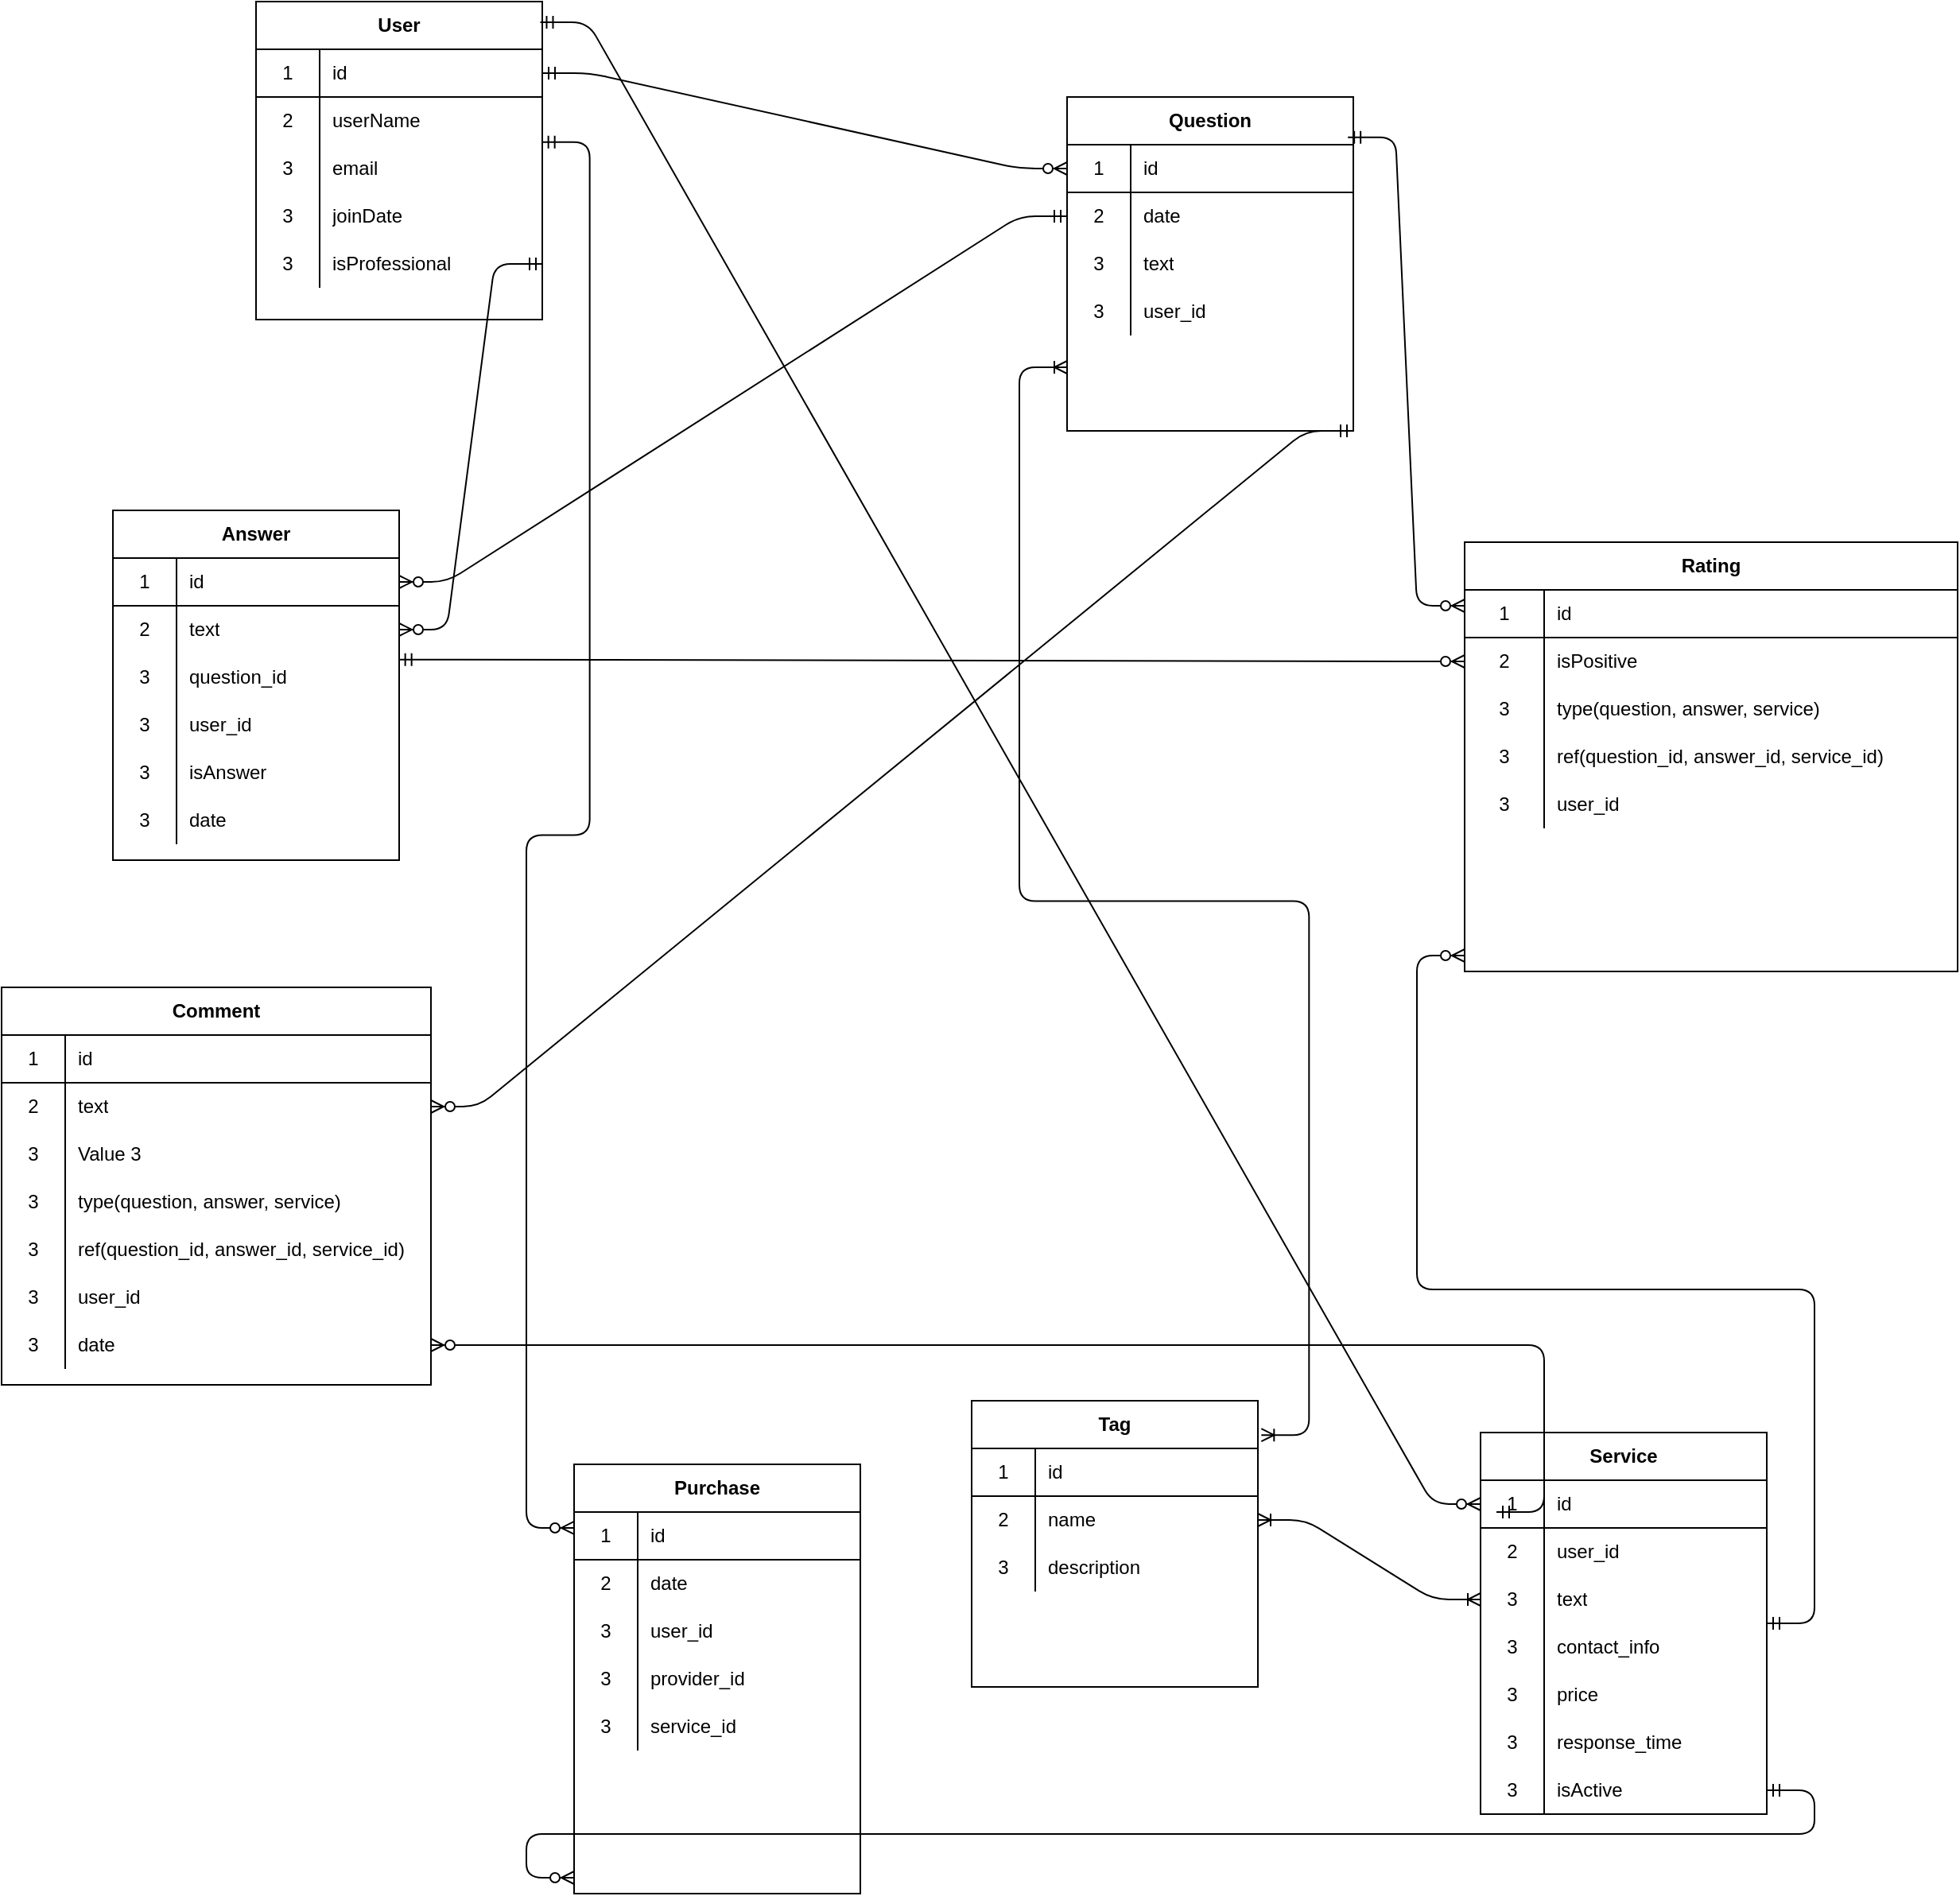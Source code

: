 <mxfile version="14.2.7" type="device"><diagram name="Page-1" id="9f46799a-70d6-7492-0946-bef42562c5a5"><mxGraphModel dx="2321" dy="811" grid="1" gridSize="10" guides="1" tooltips="1" connect="1" arrows="1" fold="1" page="1" pageScale="1" pageWidth="1100" pageHeight="850" background="#ffffff" math="0" shadow="0"><root><mxCell id="0"/><mxCell id="1" parent="0"/><mxCell id="WBVMI_vdXSRBuspCJDAx-1" value="User" style="shape=table;html=1;whiteSpace=wrap;startSize=30;container=1;collapsible=0;childLayout=tableLayout;fixedRows=1;rowLines=0;fontStyle=1;align=center;" vertex="1" parent="1"><mxGeometry x="-30" y="110" width="180" height="200" as="geometry"/></mxCell><mxCell id="WBVMI_vdXSRBuspCJDAx-2" value="" style="shape=partialRectangle;html=1;whiteSpace=wrap;collapsible=0;dropTarget=0;pointerEvents=0;fillColor=none;top=0;left=0;bottom=1;right=0;points=[[0,0.5],[1,0.5]];portConstraint=eastwest;" vertex="1" parent="WBVMI_vdXSRBuspCJDAx-1"><mxGeometry y="30" width="180" height="30" as="geometry"/></mxCell><mxCell id="WBVMI_vdXSRBuspCJDAx-3" value="1" style="shape=partialRectangle;html=1;whiteSpace=wrap;connectable=0;fillColor=none;top=0;left=0;bottom=0;right=0;overflow=hidden;" vertex="1" parent="WBVMI_vdXSRBuspCJDAx-2"><mxGeometry width="40" height="30" as="geometry"/></mxCell><mxCell id="WBVMI_vdXSRBuspCJDAx-4" value="id" style="shape=partialRectangle;html=1;whiteSpace=wrap;connectable=0;fillColor=none;top=0;left=0;bottom=0;right=0;align=left;spacingLeft=6;overflow=hidden;" vertex="1" parent="WBVMI_vdXSRBuspCJDAx-2"><mxGeometry x="40" width="140" height="30" as="geometry"/></mxCell><mxCell id="WBVMI_vdXSRBuspCJDAx-5" value="" style="shape=partialRectangle;html=1;whiteSpace=wrap;collapsible=0;dropTarget=0;pointerEvents=0;fillColor=none;top=0;left=0;bottom=0;right=0;points=[[0,0.5],[1,0.5]];portConstraint=eastwest;" vertex="1" parent="WBVMI_vdXSRBuspCJDAx-1"><mxGeometry y="60" width="180" height="30" as="geometry"/></mxCell><mxCell id="WBVMI_vdXSRBuspCJDAx-6" value="2" style="shape=partialRectangle;html=1;whiteSpace=wrap;connectable=0;fillColor=none;top=0;left=0;bottom=0;right=0;overflow=hidden;" vertex="1" parent="WBVMI_vdXSRBuspCJDAx-5"><mxGeometry width="40" height="30" as="geometry"/></mxCell><mxCell id="WBVMI_vdXSRBuspCJDAx-7" value="userName" style="shape=partialRectangle;html=1;whiteSpace=wrap;connectable=0;fillColor=none;top=0;left=0;bottom=0;right=0;align=left;spacingLeft=6;overflow=hidden;" vertex="1" parent="WBVMI_vdXSRBuspCJDAx-5"><mxGeometry x="40" width="140" height="30" as="geometry"/></mxCell><mxCell id="WBVMI_vdXSRBuspCJDAx-8" value="" style="shape=partialRectangle;html=1;whiteSpace=wrap;collapsible=0;dropTarget=0;pointerEvents=0;fillColor=none;top=0;left=0;bottom=0;right=0;points=[[0,0.5],[1,0.5]];portConstraint=eastwest;" vertex="1" parent="WBVMI_vdXSRBuspCJDAx-1"><mxGeometry y="90" width="180" height="30" as="geometry"/></mxCell><mxCell id="WBVMI_vdXSRBuspCJDAx-9" value="3" style="shape=partialRectangle;html=1;whiteSpace=wrap;connectable=0;fillColor=none;top=0;left=0;bottom=0;right=0;overflow=hidden;" vertex="1" parent="WBVMI_vdXSRBuspCJDAx-8"><mxGeometry width="40" height="30" as="geometry"/></mxCell><mxCell id="WBVMI_vdXSRBuspCJDAx-10" value="email" style="shape=partialRectangle;html=1;whiteSpace=wrap;connectable=0;fillColor=none;top=0;left=0;bottom=0;right=0;align=left;spacingLeft=6;overflow=hidden;" vertex="1" parent="WBVMI_vdXSRBuspCJDAx-8"><mxGeometry x="40" width="140" height="30" as="geometry"/></mxCell><mxCell id="WBVMI_vdXSRBuspCJDAx-11" value="" style="shape=partialRectangle;html=1;whiteSpace=wrap;collapsible=0;dropTarget=0;pointerEvents=0;fillColor=none;top=0;left=0;bottom=0;right=0;points=[[0,0.5],[1,0.5]];portConstraint=eastwest;" vertex="1" parent="WBVMI_vdXSRBuspCJDAx-1"><mxGeometry y="120" width="180" height="30" as="geometry"/></mxCell><mxCell id="WBVMI_vdXSRBuspCJDAx-12" value="3" style="shape=partialRectangle;html=1;whiteSpace=wrap;connectable=0;fillColor=none;top=0;left=0;bottom=0;right=0;overflow=hidden;" vertex="1" parent="WBVMI_vdXSRBuspCJDAx-11"><mxGeometry width="40" height="30" as="geometry"/></mxCell><mxCell id="WBVMI_vdXSRBuspCJDAx-13" value="joinDate" style="shape=partialRectangle;html=1;whiteSpace=wrap;connectable=0;fillColor=none;top=0;left=0;bottom=0;right=0;align=left;spacingLeft=6;overflow=hidden;" vertex="1" parent="WBVMI_vdXSRBuspCJDAx-11"><mxGeometry x="40" width="140" height="30" as="geometry"/></mxCell><mxCell id="WBVMI_vdXSRBuspCJDAx-14" value="" style="shape=partialRectangle;html=1;whiteSpace=wrap;collapsible=0;dropTarget=0;pointerEvents=0;fillColor=none;top=0;left=0;bottom=0;right=0;points=[[0,0.5],[1,0.5]];portConstraint=eastwest;" vertex="1" parent="WBVMI_vdXSRBuspCJDAx-1"><mxGeometry y="150" width="180" height="30" as="geometry"/></mxCell><mxCell id="WBVMI_vdXSRBuspCJDAx-15" value="3" style="shape=partialRectangle;html=1;whiteSpace=wrap;connectable=0;fillColor=none;top=0;left=0;bottom=0;right=0;overflow=hidden;" vertex="1" parent="WBVMI_vdXSRBuspCJDAx-14"><mxGeometry width="40" height="30" as="geometry"/></mxCell><mxCell id="WBVMI_vdXSRBuspCJDAx-16" value="isProfessional" style="shape=partialRectangle;html=1;whiteSpace=wrap;connectable=0;fillColor=none;top=0;left=0;bottom=0;right=0;align=left;spacingLeft=6;overflow=hidden;" vertex="1" parent="WBVMI_vdXSRBuspCJDAx-14"><mxGeometry x="40" width="140" height="30" as="geometry"/></mxCell><mxCell id="WBVMI_vdXSRBuspCJDAx-17" value="Question" style="shape=table;html=1;whiteSpace=wrap;startSize=30;container=1;collapsible=0;childLayout=tableLayout;fixedRows=1;rowLines=0;fontStyle=1;align=center;" vertex="1" parent="1"><mxGeometry x="480" y="170" width="180" height="210" as="geometry"/></mxCell><mxCell id="WBVMI_vdXSRBuspCJDAx-18" value="" style="shape=partialRectangle;html=1;whiteSpace=wrap;collapsible=0;dropTarget=0;pointerEvents=0;fillColor=none;top=0;left=0;bottom=1;right=0;points=[[0,0.5],[1,0.5]];portConstraint=eastwest;" vertex="1" parent="WBVMI_vdXSRBuspCJDAx-17"><mxGeometry y="30" width="180" height="30" as="geometry"/></mxCell><mxCell id="WBVMI_vdXSRBuspCJDAx-19" value="1" style="shape=partialRectangle;html=1;whiteSpace=wrap;connectable=0;fillColor=none;top=0;left=0;bottom=0;right=0;overflow=hidden;" vertex="1" parent="WBVMI_vdXSRBuspCJDAx-18"><mxGeometry width="40" height="30" as="geometry"/></mxCell><mxCell id="WBVMI_vdXSRBuspCJDAx-20" value="id" style="shape=partialRectangle;html=1;whiteSpace=wrap;connectable=0;fillColor=none;top=0;left=0;bottom=0;right=0;align=left;spacingLeft=6;overflow=hidden;" vertex="1" parent="WBVMI_vdXSRBuspCJDAx-18"><mxGeometry x="40" width="140" height="30" as="geometry"/></mxCell><mxCell id="WBVMI_vdXSRBuspCJDAx-21" value="" style="shape=partialRectangle;html=1;whiteSpace=wrap;collapsible=0;dropTarget=0;pointerEvents=0;fillColor=none;top=0;left=0;bottom=0;right=0;points=[[0,0.5],[1,0.5]];portConstraint=eastwest;" vertex="1" parent="WBVMI_vdXSRBuspCJDAx-17"><mxGeometry y="60" width="180" height="30" as="geometry"/></mxCell><mxCell id="WBVMI_vdXSRBuspCJDAx-22" value="2" style="shape=partialRectangle;html=1;whiteSpace=wrap;connectable=0;fillColor=none;top=0;left=0;bottom=0;right=0;overflow=hidden;" vertex="1" parent="WBVMI_vdXSRBuspCJDAx-21"><mxGeometry width="40" height="30" as="geometry"/></mxCell><mxCell id="WBVMI_vdXSRBuspCJDAx-23" value="date" style="shape=partialRectangle;html=1;whiteSpace=wrap;connectable=0;fillColor=none;top=0;left=0;bottom=0;right=0;align=left;spacingLeft=6;overflow=hidden;" vertex="1" parent="WBVMI_vdXSRBuspCJDAx-21"><mxGeometry x="40" width="140" height="30" as="geometry"/></mxCell><mxCell id="WBVMI_vdXSRBuspCJDAx-24" value="" style="shape=partialRectangle;html=1;whiteSpace=wrap;collapsible=0;dropTarget=0;pointerEvents=0;fillColor=none;top=0;left=0;bottom=0;right=0;points=[[0,0.5],[1,0.5]];portConstraint=eastwest;" vertex="1" parent="WBVMI_vdXSRBuspCJDAx-17"><mxGeometry y="90" width="180" height="30" as="geometry"/></mxCell><mxCell id="WBVMI_vdXSRBuspCJDAx-25" value="3" style="shape=partialRectangle;html=1;whiteSpace=wrap;connectable=0;fillColor=none;top=0;left=0;bottom=0;right=0;overflow=hidden;" vertex="1" parent="WBVMI_vdXSRBuspCJDAx-24"><mxGeometry width="40" height="30" as="geometry"/></mxCell><mxCell id="WBVMI_vdXSRBuspCJDAx-26" value="text" style="shape=partialRectangle;html=1;whiteSpace=wrap;connectable=0;fillColor=none;top=0;left=0;bottom=0;right=0;align=left;spacingLeft=6;overflow=hidden;" vertex="1" parent="WBVMI_vdXSRBuspCJDAx-24"><mxGeometry x="40" width="140" height="30" as="geometry"/></mxCell><mxCell id="WBVMI_vdXSRBuspCJDAx-27" value="" style="shape=partialRectangle;html=1;whiteSpace=wrap;collapsible=0;dropTarget=0;pointerEvents=0;fillColor=none;top=0;left=0;bottom=0;right=0;points=[[0,0.5],[1,0.5]];portConstraint=eastwest;" vertex="1" parent="WBVMI_vdXSRBuspCJDAx-17"><mxGeometry y="120" width="180" height="30" as="geometry"/></mxCell><mxCell id="WBVMI_vdXSRBuspCJDAx-28" value="3" style="shape=partialRectangle;html=1;whiteSpace=wrap;connectable=0;fillColor=none;top=0;left=0;bottom=0;right=0;overflow=hidden;" vertex="1" parent="WBVMI_vdXSRBuspCJDAx-27"><mxGeometry width="40" height="30" as="geometry"/></mxCell><mxCell id="WBVMI_vdXSRBuspCJDAx-29" value="user_id" style="shape=partialRectangle;html=1;whiteSpace=wrap;connectable=0;fillColor=none;top=0;left=0;bottom=0;right=0;align=left;spacingLeft=6;overflow=hidden;" vertex="1" parent="WBVMI_vdXSRBuspCJDAx-27"><mxGeometry x="40" width="140" height="30" as="geometry"/></mxCell><mxCell id="WBVMI_vdXSRBuspCJDAx-43" value="Answer" style="shape=table;html=1;whiteSpace=wrap;startSize=30;container=1;collapsible=0;childLayout=tableLayout;fixedRows=1;rowLines=0;fontStyle=1;align=center;" vertex="1" parent="1"><mxGeometry x="-120" y="430" width="180" height="220" as="geometry"/></mxCell><mxCell id="WBVMI_vdXSRBuspCJDAx-44" value="" style="shape=partialRectangle;html=1;whiteSpace=wrap;collapsible=0;dropTarget=0;pointerEvents=0;fillColor=none;top=0;left=0;bottom=1;right=0;points=[[0,0.5],[1,0.5]];portConstraint=eastwest;" vertex="1" parent="WBVMI_vdXSRBuspCJDAx-43"><mxGeometry y="30" width="180" height="30" as="geometry"/></mxCell><mxCell id="WBVMI_vdXSRBuspCJDAx-45" value="1" style="shape=partialRectangle;html=1;whiteSpace=wrap;connectable=0;fillColor=none;top=0;left=0;bottom=0;right=0;overflow=hidden;" vertex="1" parent="WBVMI_vdXSRBuspCJDAx-44"><mxGeometry width="40" height="30" as="geometry"/></mxCell><mxCell id="WBVMI_vdXSRBuspCJDAx-46" value="id" style="shape=partialRectangle;html=1;whiteSpace=wrap;connectable=0;fillColor=none;top=0;left=0;bottom=0;right=0;align=left;spacingLeft=6;overflow=hidden;" vertex="1" parent="WBVMI_vdXSRBuspCJDAx-44"><mxGeometry x="40" width="140" height="30" as="geometry"/></mxCell><mxCell id="WBVMI_vdXSRBuspCJDAx-47" value="" style="shape=partialRectangle;html=1;whiteSpace=wrap;collapsible=0;dropTarget=0;pointerEvents=0;fillColor=none;top=0;left=0;bottom=0;right=0;points=[[0,0.5],[1,0.5]];portConstraint=eastwest;" vertex="1" parent="WBVMI_vdXSRBuspCJDAx-43"><mxGeometry y="60" width="180" height="30" as="geometry"/></mxCell><mxCell id="WBVMI_vdXSRBuspCJDAx-48" value="2" style="shape=partialRectangle;html=1;whiteSpace=wrap;connectable=0;fillColor=none;top=0;left=0;bottom=0;right=0;overflow=hidden;" vertex="1" parent="WBVMI_vdXSRBuspCJDAx-47"><mxGeometry width="40" height="30" as="geometry"/></mxCell><mxCell id="WBVMI_vdXSRBuspCJDAx-49" value="text" style="shape=partialRectangle;html=1;whiteSpace=wrap;connectable=0;fillColor=none;top=0;left=0;bottom=0;right=0;align=left;spacingLeft=6;overflow=hidden;" vertex="1" parent="WBVMI_vdXSRBuspCJDAx-47"><mxGeometry x="40" width="140" height="30" as="geometry"/></mxCell><mxCell id="WBVMI_vdXSRBuspCJDAx-50" value="" style="shape=partialRectangle;html=1;whiteSpace=wrap;collapsible=0;dropTarget=0;pointerEvents=0;fillColor=none;top=0;left=0;bottom=0;right=0;points=[[0,0.5],[1,0.5]];portConstraint=eastwest;" vertex="1" parent="WBVMI_vdXSRBuspCJDAx-43"><mxGeometry y="90" width="180" height="30" as="geometry"/></mxCell><mxCell id="WBVMI_vdXSRBuspCJDAx-51" value="3" style="shape=partialRectangle;html=1;whiteSpace=wrap;connectable=0;fillColor=none;top=0;left=0;bottom=0;right=0;overflow=hidden;" vertex="1" parent="WBVMI_vdXSRBuspCJDAx-50"><mxGeometry width="40" height="30" as="geometry"/></mxCell><mxCell id="WBVMI_vdXSRBuspCJDAx-52" value="question_id" style="shape=partialRectangle;html=1;whiteSpace=wrap;connectable=0;fillColor=none;top=0;left=0;bottom=0;right=0;align=left;spacingLeft=6;overflow=hidden;" vertex="1" parent="WBVMI_vdXSRBuspCJDAx-50"><mxGeometry x="40" width="140" height="30" as="geometry"/></mxCell><mxCell id="WBVMI_vdXSRBuspCJDAx-53" value="" style="shape=partialRectangle;html=1;whiteSpace=wrap;collapsible=0;dropTarget=0;pointerEvents=0;fillColor=none;top=0;left=0;bottom=0;right=0;points=[[0,0.5],[1,0.5]];portConstraint=eastwest;" vertex="1" parent="WBVMI_vdXSRBuspCJDAx-43"><mxGeometry y="120" width="180" height="30" as="geometry"/></mxCell><mxCell id="WBVMI_vdXSRBuspCJDAx-54" value="3" style="shape=partialRectangle;html=1;whiteSpace=wrap;connectable=0;fillColor=none;top=0;left=0;bottom=0;right=0;overflow=hidden;" vertex="1" parent="WBVMI_vdXSRBuspCJDAx-53"><mxGeometry width="40" height="30" as="geometry"/></mxCell><mxCell id="WBVMI_vdXSRBuspCJDAx-55" value="user_id" style="shape=partialRectangle;html=1;whiteSpace=wrap;connectable=0;fillColor=none;top=0;left=0;bottom=0;right=0;align=left;spacingLeft=6;overflow=hidden;" vertex="1" parent="WBVMI_vdXSRBuspCJDAx-53"><mxGeometry x="40" width="140" height="30" as="geometry"/></mxCell><mxCell id="WBVMI_vdXSRBuspCJDAx-56" value="" style="shape=partialRectangle;html=1;whiteSpace=wrap;collapsible=0;dropTarget=0;pointerEvents=0;fillColor=none;top=0;left=0;bottom=0;right=0;points=[[0,0.5],[1,0.5]];portConstraint=eastwest;" vertex="1" parent="WBVMI_vdXSRBuspCJDAx-43"><mxGeometry y="150" width="180" height="30" as="geometry"/></mxCell><mxCell id="WBVMI_vdXSRBuspCJDAx-57" value="3" style="shape=partialRectangle;html=1;whiteSpace=wrap;connectable=0;fillColor=none;top=0;left=0;bottom=0;right=0;overflow=hidden;" vertex="1" parent="WBVMI_vdXSRBuspCJDAx-56"><mxGeometry width="40" height="30" as="geometry"/></mxCell><mxCell id="WBVMI_vdXSRBuspCJDAx-58" value="isAnswer" style="shape=partialRectangle;html=1;whiteSpace=wrap;connectable=0;fillColor=none;top=0;left=0;bottom=0;right=0;align=left;spacingLeft=6;overflow=hidden;" vertex="1" parent="WBVMI_vdXSRBuspCJDAx-56"><mxGeometry x="40" width="140" height="30" as="geometry"/></mxCell><mxCell id="WBVMI_vdXSRBuspCJDAx-85" value="" style="shape=partialRectangle;html=1;whiteSpace=wrap;collapsible=0;dropTarget=0;pointerEvents=0;fillColor=none;top=0;left=0;bottom=0;right=0;points=[[0,0.5],[1,0.5]];portConstraint=eastwest;" vertex="1" parent="WBVMI_vdXSRBuspCJDAx-43"><mxGeometry y="180" width="180" height="30" as="geometry"/></mxCell><mxCell id="WBVMI_vdXSRBuspCJDAx-86" value="3" style="shape=partialRectangle;html=1;whiteSpace=wrap;connectable=0;fillColor=none;top=0;left=0;bottom=0;right=0;overflow=hidden;" vertex="1" parent="WBVMI_vdXSRBuspCJDAx-85"><mxGeometry width="40" height="30" as="geometry"/></mxCell><mxCell id="WBVMI_vdXSRBuspCJDAx-87" value="date" style="shape=partialRectangle;html=1;whiteSpace=wrap;connectable=0;fillColor=none;top=0;left=0;bottom=0;right=0;align=left;spacingLeft=6;overflow=hidden;" vertex="1" parent="WBVMI_vdXSRBuspCJDAx-85"><mxGeometry x="40" width="140" height="30" as="geometry"/></mxCell><mxCell id="WBVMI_vdXSRBuspCJDAx-59" value="Rating" style="shape=table;html=1;whiteSpace=wrap;startSize=30;container=1;collapsible=0;childLayout=tableLayout;fixedRows=1;rowLines=0;fontStyle=1;align=center;" vertex="1" parent="1"><mxGeometry x="730" y="450" width="310" height="270" as="geometry"/></mxCell><mxCell id="WBVMI_vdXSRBuspCJDAx-60" value="" style="shape=partialRectangle;html=1;whiteSpace=wrap;collapsible=0;dropTarget=0;pointerEvents=0;fillColor=none;top=0;left=0;bottom=1;right=0;points=[[0,0.5],[1,0.5]];portConstraint=eastwest;" vertex="1" parent="WBVMI_vdXSRBuspCJDAx-59"><mxGeometry y="30" width="310" height="30" as="geometry"/></mxCell><mxCell id="WBVMI_vdXSRBuspCJDAx-61" value="1" style="shape=partialRectangle;html=1;whiteSpace=wrap;connectable=0;fillColor=none;top=0;left=0;bottom=0;right=0;overflow=hidden;" vertex="1" parent="WBVMI_vdXSRBuspCJDAx-60"><mxGeometry width="50" height="30" as="geometry"/></mxCell><mxCell id="WBVMI_vdXSRBuspCJDAx-62" value="id" style="shape=partialRectangle;html=1;whiteSpace=wrap;connectable=0;fillColor=none;top=0;left=0;bottom=0;right=0;align=left;spacingLeft=6;overflow=hidden;" vertex="1" parent="WBVMI_vdXSRBuspCJDAx-60"><mxGeometry x="50" width="260" height="30" as="geometry"/></mxCell><mxCell id="WBVMI_vdXSRBuspCJDAx-63" value="" style="shape=partialRectangle;html=1;whiteSpace=wrap;collapsible=0;dropTarget=0;pointerEvents=0;fillColor=none;top=0;left=0;bottom=0;right=0;points=[[0,0.5],[1,0.5]];portConstraint=eastwest;" vertex="1" parent="WBVMI_vdXSRBuspCJDAx-59"><mxGeometry y="60" width="310" height="30" as="geometry"/></mxCell><mxCell id="WBVMI_vdXSRBuspCJDAx-64" value="2" style="shape=partialRectangle;html=1;whiteSpace=wrap;connectable=0;fillColor=none;top=0;left=0;bottom=0;right=0;overflow=hidden;" vertex="1" parent="WBVMI_vdXSRBuspCJDAx-63"><mxGeometry width="50" height="30" as="geometry"/></mxCell><mxCell id="WBVMI_vdXSRBuspCJDAx-65" value="isPositive" style="shape=partialRectangle;html=1;whiteSpace=wrap;connectable=0;fillColor=none;top=0;left=0;bottom=0;right=0;align=left;spacingLeft=6;overflow=hidden;" vertex="1" parent="WBVMI_vdXSRBuspCJDAx-63"><mxGeometry x="50" width="260" height="30" as="geometry"/></mxCell><mxCell id="WBVMI_vdXSRBuspCJDAx-66" value="" style="shape=partialRectangle;html=1;whiteSpace=wrap;collapsible=0;dropTarget=0;pointerEvents=0;fillColor=none;top=0;left=0;bottom=0;right=0;points=[[0,0.5],[1,0.5]];portConstraint=eastwest;" vertex="1" parent="WBVMI_vdXSRBuspCJDAx-59"><mxGeometry y="90" width="310" height="30" as="geometry"/></mxCell><mxCell id="WBVMI_vdXSRBuspCJDAx-67" value="3" style="shape=partialRectangle;html=1;whiteSpace=wrap;connectable=0;fillColor=none;top=0;left=0;bottom=0;right=0;overflow=hidden;" vertex="1" parent="WBVMI_vdXSRBuspCJDAx-66"><mxGeometry width="50" height="30" as="geometry"/></mxCell><mxCell id="WBVMI_vdXSRBuspCJDAx-68" value="type(question, answer, service)" style="shape=partialRectangle;html=1;whiteSpace=wrap;connectable=0;fillColor=none;top=0;left=0;bottom=0;right=0;align=left;spacingLeft=6;overflow=hidden;" vertex="1" parent="WBVMI_vdXSRBuspCJDAx-66"><mxGeometry x="50" width="260" height="30" as="geometry"/></mxCell><mxCell id="WBVMI_vdXSRBuspCJDAx-69" value="" style="shape=partialRectangle;html=1;whiteSpace=wrap;collapsible=0;dropTarget=0;pointerEvents=0;fillColor=none;top=0;left=0;bottom=0;right=0;points=[[0,0.5],[1,0.5]];portConstraint=eastwest;" vertex="1" parent="WBVMI_vdXSRBuspCJDAx-59"><mxGeometry y="120" width="310" height="30" as="geometry"/></mxCell><mxCell id="WBVMI_vdXSRBuspCJDAx-70" value="3" style="shape=partialRectangle;html=1;whiteSpace=wrap;connectable=0;fillColor=none;top=0;left=0;bottom=0;right=0;overflow=hidden;" vertex="1" parent="WBVMI_vdXSRBuspCJDAx-69"><mxGeometry width="50" height="30" as="geometry"/></mxCell><mxCell id="WBVMI_vdXSRBuspCJDAx-71" value="ref(question_id, answer_id, service_id)" style="shape=partialRectangle;html=1;whiteSpace=wrap;connectable=0;fillColor=none;top=0;left=0;bottom=0;right=0;align=left;spacingLeft=6;overflow=hidden;" vertex="1" parent="WBVMI_vdXSRBuspCJDAx-69"><mxGeometry x="50" width="260" height="30" as="geometry"/></mxCell><mxCell id="WBVMI_vdXSRBuspCJDAx-72" value="" style="shape=partialRectangle;html=1;whiteSpace=wrap;collapsible=0;dropTarget=0;pointerEvents=0;fillColor=none;top=0;left=0;bottom=0;right=0;points=[[0,0.5],[1,0.5]];portConstraint=eastwest;" vertex="1" parent="WBVMI_vdXSRBuspCJDAx-59"><mxGeometry y="150" width="310" height="30" as="geometry"/></mxCell><mxCell id="WBVMI_vdXSRBuspCJDAx-73" value="3" style="shape=partialRectangle;html=1;whiteSpace=wrap;connectable=0;fillColor=none;top=0;left=0;bottom=0;right=0;overflow=hidden;" vertex="1" parent="WBVMI_vdXSRBuspCJDAx-72"><mxGeometry width="50" height="30" as="geometry"/></mxCell><mxCell id="WBVMI_vdXSRBuspCJDAx-74" value="user_id" style="shape=partialRectangle;html=1;whiteSpace=wrap;connectable=0;fillColor=none;top=0;left=0;bottom=0;right=0;align=left;spacingLeft=6;overflow=hidden;" vertex="1" parent="WBVMI_vdXSRBuspCJDAx-72"><mxGeometry x="50" width="260" height="30" as="geometry"/></mxCell><mxCell id="WBVMI_vdXSRBuspCJDAx-75" value="Comment" style="shape=table;html=1;whiteSpace=wrap;startSize=30;container=1;collapsible=0;childLayout=tableLayout;fixedRows=1;rowLines=0;fontStyle=1;align=center;" vertex="1" parent="1"><mxGeometry x="-190" y="730" width="270" height="250" as="geometry"/></mxCell><mxCell id="WBVMI_vdXSRBuspCJDAx-76" value="" style="shape=partialRectangle;html=1;whiteSpace=wrap;collapsible=0;dropTarget=0;pointerEvents=0;fillColor=none;top=0;left=0;bottom=1;right=0;points=[[0,0.5],[1,0.5]];portConstraint=eastwest;" vertex="1" parent="WBVMI_vdXSRBuspCJDAx-75"><mxGeometry y="30" width="270" height="30" as="geometry"/></mxCell><mxCell id="WBVMI_vdXSRBuspCJDAx-77" value="1" style="shape=partialRectangle;html=1;whiteSpace=wrap;connectable=0;fillColor=none;top=0;left=0;bottom=0;right=0;overflow=hidden;" vertex="1" parent="WBVMI_vdXSRBuspCJDAx-76"><mxGeometry width="40" height="30" as="geometry"/></mxCell><mxCell id="WBVMI_vdXSRBuspCJDAx-78" value="id" style="shape=partialRectangle;html=1;whiteSpace=wrap;connectable=0;fillColor=none;top=0;left=0;bottom=0;right=0;align=left;spacingLeft=6;overflow=hidden;" vertex="1" parent="WBVMI_vdXSRBuspCJDAx-76"><mxGeometry x="40" width="230" height="30" as="geometry"/></mxCell><mxCell id="WBVMI_vdXSRBuspCJDAx-79" value="" style="shape=partialRectangle;html=1;whiteSpace=wrap;collapsible=0;dropTarget=0;pointerEvents=0;fillColor=none;top=0;left=0;bottom=0;right=0;points=[[0,0.5],[1,0.5]];portConstraint=eastwest;" vertex="1" parent="WBVMI_vdXSRBuspCJDAx-75"><mxGeometry y="60" width="270" height="30" as="geometry"/></mxCell><mxCell id="WBVMI_vdXSRBuspCJDAx-80" value="2" style="shape=partialRectangle;html=1;whiteSpace=wrap;connectable=0;fillColor=none;top=0;left=0;bottom=0;right=0;overflow=hidden;" vertex="1" parent="WBVMI_vdXSRBuspCJDAx-79"><mxGeometry width="40" height="30" as="geometry"/></mxCell><mxCell id="WBVMI_vdXSRBuspCJDAx-81" value="text" style="shape=partialRectangle;html=1;whiteSpace=wrap;connectable=0;fillColor=none;top=0;left=0;bottom=0;right=0;align=left;spacingLeft=6;overflow=hidden;" vertex="1" parent="WBVMI_vdXSRBuspCJDAx-79"><mxGeometry x="40" width="230" height="30" as="geometry"/></mxCell><mxCell id="WBVMI_vdXSRBuspCJDAx-82" value="" style="shape=partialRectangle;html=1;whiteSpace=wrap;collapsible=0;dropTarget=0;pointerEvents=0;fillColor=none;top=0;left=0;bottom=0;right=0;points=[[0,0.5],[1,0.5]];portConstraint=eastwest;" vertex="1" parent="WBVMI_vdXSRBuspCJDAx-75"><mxGeometry y="90" width="270" height="30" as="geometry"/></mxCell><mxCell id="WBVMI_vdXSRBuspCJDAx-83" value="3" style="shape=partialRectangle;html=1;whiteSpace=wrap;connectable=0;fillColor=none;top=0;left=0;bottom=0;right=0;overflow=hidden;" vertex="1" parent="WBVMI_vdXSRBuspCJDAx-82"><mxGeometry width="40" height="30" as="geometry"/></mxCell><mxCell id="WBVMI_vdXSRBuspCJDAx-84" value="Value 3" style="shape=partialRectangle;html=1;whiteSpace=wrap;connectable=0;fillColor=none;top=0;left=0;bottom=0;right=0;align=left;spacingLeft=6;overflow=hidden;" vertex="1" parent="WBVMI_vdXSRBuspCJDAx-82"><mxGeometry x="40" width="230" height="30" as="geometry"/></mxCell><mxCell id="WBVMI_vdXSRBuspCJDAx-89" value="" style="shape=partialRectangle;html=1;whiteSpace=wrap;collapsible=0;dropTarget=0;pointerEvents=0;fillColor=none;top=0;left=0;bottom=0;right=0;points=[[0,0.5],[1,0.5]];portConstraint=eastwest;" vertex="1" parent="WBVMI_vdXSRBuspCJDAx-75"><mxGeometry y="120" width="270" height="30" as="geometry"/></mxCell><mxCell id="WBVMI_vdXSRBuspCJDAx-90" value="3" style="shape=partialRectangle;html=1;whiteSpace=wrap;connectable=0;fillColor=none;top=0;left=0;bottom=0;right=0;overflow=hidden;" vertex="1" parent="WBVMI_vdXSRBuspCJDAx-89"><mxGeometry width="40" height="30" as="geometry"/></mxCell><mxCell id="WBVMI_vdXSRBuspCJDAx-91" value="type(question, answer, service)" style="shape=partialRectangle;html=1;whiteSpace=wrap;connectable=0;fillColor=none;top=0;left=0;bottom=0;right=0;align=left;spacingLeft=6;overflow=hidden;" vertex="1" parent="WBVMI_vdXSRBuspCJDAx-89"><mxGeometry x="40" width="230" height="30" as="geometry"/></mxCell><mxCell id="WBVMI_vdXSRBuspCJDAx-92" value="" style="shape=partialRectangle;html=1;whiteSpace=wrap;collapsible=0;dropTarget=0;pointerEvents=0;fillColor=none;top=0;left=0;bottom=0;right=0;points=[[0,0.5],[1,0.5]];portConstraint=eastwest;" vertex="1" parent="WBVMI_vdXSRBuspCJDAx-75"><mxGeometry y="150" width="270" height="30" as="geometry"/></mxCell><mxCell id="WBVMI_vdXSRBuspCJDAx-93" value="3" style="shape=partialRectangle;html=1;whiteSpace=wrap;connectable=0;fillColor=none;top=0;left=0;bottom=0;right=0;overflow=hidden;" vertex="1" parent="WBVMI_vdXSRBuspCJDAx-92"><mxGeometry width="40" height="30" as="geometry"/></mxCell><mxCell id="WBVMI_vdXSRBuspCJDAx-94" value="ref(question_id, answer_id, service_id)" style="shape=partialRectangle;html=1;whiteSpace=wrap;connectable=0;fillColor=none;top=0;left=0;bottom=0;right=0;align=left;spacingLeft=6;overflow=hidden;" vertex="1" parent="WBVMI_vdXSRBuspCJDAx-92"><mxGeometry x="40" width="230" height="30" as="geometry"/></mxCell><mxCell id="WBVMI_vdXSRBuspCJDAx-95" value="" style="shape=partialRectangle;html=1;whiteSpace=wrap;collapsible=0;dropTarget=0;pointerEvents=0;fillColor=none;top=0;left=0;bottom=0;right=0;points=[[0,0.5],[1,0.5]];portConstraint=eastwest;" vertex="1" parent="WBVMI_vdXSRBuspCJDAx-75"><mxGeometry y="180" width="270" height="30" as="geometry"/></mxCell><mxCell id="WBVMI_vdXSRBuspCJDAx-96" value="3" style="shape=partialRectangle;html=1;whiteSpace=wrap;connectable=0;fillColor=none;top=0;left=0;bottom=0;right=0;overflow=hidden;" vertex="1" parent="WBVMI_vdXSRBuspCJDAx-95"><mxGeometry width="40" height="30" as="geometry"/></mxCell><mxCell id="WBVMI_vdXSRBuspCJDAx-97" value="user_id" style="shape=partialRectangle;html=1;whiteSpace=wrap;connectable=0;fillColor=none;top=0;left=0;bottom=0;right=0;align=left;spacingLeft=6;overflow=hidden;" vertex="1" parent="WBVMI_vdXSRBuspCJDAx-95"><mxGeometry x="40" width="230" height="30" as="geometry"/></mxCell><mxCell id="WBVMI_vdXSRBuspCJDAx-98" value="" style="shape=partialRectangle;html=1;whiteSpace=wrap;collapsible=0;dropTarget=0;pointerEvents=0;fillColor=none;top=0;left=0;bottom=0;right=0;points=[[0,0.5],[1,0.5]];portConstraint=eastwest;" vertex="1" parent="WBVMI_vdXSRBuspCJDAx-75"><mxGeometry y="210" width="270" height="30" as="geometry"/></mxCell><mxCell id="WBVMI_vdXSRBuspCJDAx-99" value="3" style="shape=partialRectangle;html=1;whiteSpace=wrap;connectable=0;fillColor=none;top=0;left=0;bottom=0;right=0;overflow=hidden;" vertex="1" parent="WBVMI_vdXSRBuspCJDAx-98"><mxGeometry width="40" height="30" as="geometry"/></mxCell><mxCell id="WBVMI_vdXSRBuspCJDAx-100" value="date" style="shape=partialRectangle;html=1;whiteSpace=wrap;connectable=0;fillColor=none;top=0;left=0;bottom=0;right=0;align=left;spacingLeft=6;overflow=hidden;" vertex="1" parent="WBVMI_vdXSRBuspCJDAx-98"><mxGeometry x="40" width="230" height="30" as="geometry"/></mxCell><mxCell id="WBVMI_vdXSRBuspCJDAx-101" value="Tag" style="shape=table;html=1;whiteSpace=wrap;startSize=30;container=1;collapsible=0;childLayout=tableLayout;fixedRows=1;rowLines=0;fontStyle=1;align=center;" vertex="1" parent="1"><mxGeometry x="420" y="990" width="180" height="180" as="geometry"/></mxCell><mxCell id="WBVMI_vdXSRBuspCJDAx-102" value="" style="shape=partialRectangle;html=1;whiteSpace=wrap;collapsible=0;dropTarget=0;pointerEvents=0;fillColor=none;top=0;left=0;bottom=1;right=0;points=[[0,0.5],[1,0.5]];portConstraint=eastwest;" vertex="1" parent="WBVMI_vdXSRBuspCJDAx-101"><mxGeometry y="30" width="180" height="30" as="geometry"/></mxCell><mxCell id="WBVMI_vdXSRBuspCJDAx-103" value="1" style="shape=partialRectangle;html=1;whiteSpace=wrap;connectable=0;fillColor=none;top=0;left=0;bottom=0;right=0;overflow=hidden;" vertex="1" parent="WBVMI_vdXSRBuspCJDAx-102"><mxGeometry width="40" height="30" as="geometry"/></mxCell><mxCell id="WBVMI_vdXSRBuspCJDAx-104" value="id" style="shape=partialRectangle;html=1;whiteSpace=wrap;connectable=0;fillColor=none;top=0;left=0;bottom=0;right=0;align=left;spacingLeft=6;overflow=hidden;" vertex="1" parent="WBVMI_vdXSRBuspCJDAx-102"><mxGeometry x="40" width="140" height="30" as="geometry"/></mxCell><mxCell id="WBVMI_vdXSRBuspCJDAx-105" value="" style="shape=partialRectangle;html=1;whiteSpace=wrap;collapsible=0;dropTarget=0;pointerEvents=0;fillColor=none;top=0;left=0;bottom=0;right=0;points=[[0,0.5],[1,0.5]];portConstraint=eastwest;" vertex="1" parent="WBVMI_vdXSRBuspCJDAx-101"><mxGeometry y="60" width="180" height="30" as="geometry"/></mxCell><mxCell id="WBVMI_vdXSRBuspCJDAx-106" value="2" style="shape=partialRectangle;html=1;whiteSpace=wrap;connectable=0;fillColor=none;top=0;left=0;bottom=0;right=0;overflow=hidden;" vertex="1" parent="WBVMI_vdXSRBuspCJDAx-105"><mxGeometry width="40" height="30" as="geometry"/></mxCell><mxCell id="WBVMI_vdXSRBuspCJDAx-107" value="name" style="shape=partialRectangle;html=1;whiteSpace=wrap;connectable=0;fillColor=none;top=0;left=0;bottom=0;right=0;align=left;spacingLeft=6;overflow=hidden;" vertex="1" parent="WBVMI_vdXSRBuspCJDAx-105"><mxGeometry x="40" width="140" height="30" as="geometry"/></mxCell><mxCell id="WBVMI_vdXSRBuspCJDAx-108" value="" style="shape=partialRectangle;html=1;whiteSpace=wrap;collapsible=0;dropTarget=0;pointerEvents=0;fillColor=none;top=0;left=0;bottom=0;right=0;points=[[0,0.5],[1,0.5]];portConstraint=eastwest;" vertex="1" parent="WBVMI_vdXSRBuspCJDAx-101"><mxGeometry y="90" width="180" height="30" as="geometry"/></mxCell><mxCell id="WBVMI_vdXSRBuspCJDAx-109" value="3" style="shape=partialRectangle;html=1;whiteSpace=wrap;connectable=0;fillColor=none;top=0;left=0;bottom=0;right=0;overflow=hidden;" vertex="1" parent="WBVMI_vdXSRBuspCJDAx-108"><mxGeometry width="40" height="30" as="geometry"/></mxCell><mxCell id="WBVMI_vdXSRBuspCJDAx-110" value="description" style="shape=partialRectangle;html=1;whiteSpace=wrap;connectable=0;fillColor=none;top=0;left=0;bottom=0;right=0;align=left;spacingLeft=6;overflow=hidden;" vertex="1" parent="WBVMI_vdXSRBuspCJDAx-108"><mxGeometry x="40" width="140" height="30" as="geometry"/></mxCell><mxCell id="WBVMI_vdXSRBuspCJDAx-114" value="Service" style="shape=table;html=1;whiteSpace=wrap;startSize=30;container=1;collapsible=0;childLayout=tableLayout;fixedRows=1;rowLines=0;fontStyle=1;align=center;" vertex="1" parent="1"><mxGeometry x="740" y="1010" width="180" height="240" as="geometry"/></mxCell><mxCell id="WBVMI_vdXSRBuspCJDAx-115" value="" style="shape=partialRectangle;html=1;whiteSpace=wrap;collapsible=0;dropTarget=0;pointerEvents=0;fillColor=none;top=0;left=0;bottom=1;right=0;points=[[0,0.5],[1,0.5]];portConstraint=eastwest;" vertex="1" parent="WBVMI_vdXSRBuspCJDAx-114"><mxGeometry y="30" width="180" height="30" as="geometry"/></mxCell><mxCell id="WBVMI_vdXSRBuspCJDAx-116" value="1" style="shape=partialRectangle;html=1;whiteSpace=wrap;connectable=0;fillColor=none;top=0;left=0;bottom=0;right=0;overflow=hidden;" vertex="1" parent="WBVMI_vdXSRBuspCJDAx-115"><mxGeometry width="40" height="30" as="geometry"/></mxCell><mxCell id="WBVMI_vdXSRBuspCJDAx-117" value="id" style="shape=partialRectangle;html=1;whiteSpace=wrap;connectable=0;fillColor=none;top=0;left=0;bottom=0;right=0;align=left;spacingLeft=6;overflow=hidden;" vertex="1" parent="WBVMI_vdXSRBuspCJDAx-115"><mxGeometry x="40" width="140" height="30" as="geometry"/></mxCell><mxCell id="WBVMI_vdXSRBuspCJDAx-118" value="" style="shape=partialRectangle;html=1;whiteSpace=wrap;collapsible=0;dropTarget=0;pointerEvents=0;fillColor=none;top=0;left=0;bottom=0;right=0;points=[[0,0.5],[1,0.5]];portConstraint=eastwest;" vertex="1" parent="WBVMI_vdXSRBuspCJDAx-114"><mxGeometry y="60" width="180" height="30" as="geometry"/></mxCell><mxCell id="WBVMI_vdXSRBuspCJDAx-119" value="2" style="shape=partialRectangle;html=1;whiteSpace=wrap;connectable=0;fillColor=none;top=0;left=0;bottom=0;right=0;overflow=hidden;" vertex="1" parent="WBVMI_vdXSRBuspCJDAx-118"><mxGeometry width="40" height="30" as="geometry"/></mxCell><mxCell id="WBVMI_vdXSRBuspCJDAx-120" value="user_id" style="shape=partialRectangle;html=1;whiteSpace=wrap;connectable=0;fillColor=none;top=0;left=0;bottom=0;right=0;align=left;spacingLeft=6;overflow=hidden;" vertex="1" parent="WBVMI_vdXSRBuspCJDAx-118"><mxGeometry x="40" width="140" height="30" as="geometry"/></mxCell><mxCell id="WBVMI_vdXSRBuspCJDAx-121" value="" style="shape=partialRectangle;html=1;whiteSpace=wrap;collapsible=0;dropTarget=0;pointerEvents=0;fillColor=none;top=0;left=0;bottom=0;right=0;points=[[0,0.5],[1,0.5]];portConstraint=eastwest;" vertex="1" parent="WBVMI_vdXSRBuspCJDAx-114"><mxGeometry y="90" width="180" height="30" as="geometry"/></mxCell><mxCell id="WBVMI_vdXSRBuspCJDAx-122" value="3" style="shape=partialRectangle;html=1;whiteSpace=wrap;connectable=0;fillColor=none;top=0;left=0;bottom=0;right=0;overflow=hidden;" vertex="1" parent="WBVMI_vdXSRBuspCJDAx-121"><mxGeometry width="40" height="30" as="geometry"/></mxCell><mxCell id="WBVMI_vdXSRBuspCJDAx-123" value="text" style="shape=partialRectangle;html=1;whiteSpace=wrap;connectable=0;fillColor=none;top=0;left=0;bottom=0;right=0;align=left;spacingLeft=6;overflow=hidden;" vertex="1" parent="WBVMI_vdXSRBuspCJDAx-121"><mxGeometry x="40" width="140" height="30" as="geometry"/></mxCell><mxCell id="WBVMI_vdXSRBuspCJDAx-124" value="" style="shape=partialRectangle;html=1;whiteSpace=wrap;collapsible=0;dropTarget=0;pointerEvents=0;fillColor=none;top=0;left=0;bottom=0;right=0;points=[[0,0.5],[1,0.5]];portConstraint=eastwest;" vertex="1" parent="WBVMI_vdXSRBuspCJDAx-114"><mxGeometry y="120" width="180" height="30" as="geometry"/></mxCell><mxCell id="WBVMI_vdXSRBuspCJDAx-125" value="3" style="shape=partialRectangle;html=1;whiteSpace=wrap;connectable=0;fillColor=none;top=0;left=0;bottom=0;right=0;overflow=hidden;" vertex="1" parent="WBVMI_vdXSRBuspCJDAx-124"><mxGeometry width="40" height="30" as="geometry"/></mxCell><mxCell id="WBVMI_vdXSRBuspCJDAx-126" value="contact_info" style="shape=partialRectangle;html=1;whiteSpace=wrap;connectable=0;fillColor=none;top=0;left=0;bottom=0;right=0;align=left;spacingLeft=6;overflow=hidden;" vertex="1" parent="WBVMI_vdXSRBuspCJDAx-124"><mxGeometry x="40" width="140" height="30" as="geometry"/></mxCell><mxCell id="WBVMI_vdXSRBuspCJDAx-127" value="" style="shape=partialRectangle;html=1;whiteSpace=wrap;collapsible=0;dropTarget=0;pointerEvents=0;fillColor=none;top=0;left=0;bottom=0;right=0;points=[[0,0.5],[1,0.5]];portConstraint=eastwest;" vertex="1" parent="WBVMI_vdXSRBuspCJDAx-114"><mxGeometry y="150" width="180" height="30" as="geometry"/></mxCell><mxCell id="WBVMI_vdXSRBuspCJDAx-128" value="3" style="shape=partialRectangle;html=1;whiteSpace=wrap;connectable=0;fillColor=none;top=0;left=0;bottom=0;right=0;overflow=hidden;" vertex="1" parent="WBVMI_vdXSRBuspCJDAx-127"><mxGeometry width="40" height="30" as="geometry"/></mxCell><mxCell id="WBVMI_vdXSRBuspCJDAx-129" value="price" style="shape=partialRectangle;html=1;whiteSpace=wrap;connectable=0;fillColor=none;top=0;left=0;bottom=0;right=0;align=left;spacingLeft=6;overflow=hidden;" vertex="1" parent="WBVMI_vdXSRBuspCJDAx-127"><mxGeometry x="40" width="140" height="30" as="geometry"/></mxCell><mxCell id="WBVMI_vdXSRBuspCJDAx-130" value="" style="shape=partialRectangle;html=1;whiteSpace=wrap;collapsible=0;dropTarget=0;pointerEvents=0;fillColor=none;top=0;left=0;bottom=0;right=0;points=[[0,0.5],[1,0.5]];portConstraint=eastwest;" vertex="1" parent="WBVMI_vdXSRBuspCJDAx-114"><mxGeometry y="180" width="180" height="30" as="geometry"/></mxCell><mxCell id="WBVMI_vdXSRBuspCJDAx-131" value="3" style="shape=partialRectangle;html=1;whiteSpace=wrap;connectable=0;fillColor=none;top=0;left=0;bottom=0;right=0;overflow=hidden;" vertex="1" parent="WBVMI_vdXSRBuspCJDAx-130"><mxGeometry width="40" height="30" as="geometry"/></mxCell><mxCell id="WBVMI_vdXSRBuspCJDAx-132" value="response_time" style="shape=partialRectangle;html=1;whiteSpace=wrap;connectable=0;fillColor=none;top=0;left=0;bottom=0;right=0;align=left;spacingLeft=6;overflow=hidden;" vertex="1" parent="WBVMI_vdXSRBuspCJDAx-130"><mxGeometry x="40" width="140" height="30" as="geometry"/></mxCell><mxCell id="WBVMI_vdXSRBuspCJDAx-149" value="" style="shape=partialRectangle;html=1;whiteSpace=wrap;collapsible=0;dropTarget=0;pointerEvents=0;fillColor=none;top=0;left=0;bottom=0;right=0;points=[[0,0.5],[1,0.5]];portConstraint=eastwest;" vertex="1" parent="WBVMI_vdXSRBuspCJDAx-114"><mxGeometry y="210" width="180" height="30" as="geometry"/></mxCell><mxCell id="WBVMI_vdXSRBuspCJDAx-150" value="3" style="shape=partialRectangle;html=1;whiteSpace=wrap;connectable=0;fillColor=none;top=0;left=0;bottom=0;right=0;overflow=hidden;" vertex="1" parent="WBVMI_vdXSRBuspCJDAx-149"><mxGeometry width="40" height="30" as="geometry"/></mxCell><mxCell id="WBVMI_vdXSRBuspCJDAx-151" value="isActive" style="shape=partialRectangle;html=1;whiteSpace=wrap;connectable=0;fillColor=none;top=0;left=0;bottom=0;right=0;align=left;spacingLeft=6;overflow=hidden;" vertex="1" parent="WBVMI_vdXSRBuspCJDAx-149"><mxGeometry x="40" width="140" height="30" as="geometry"/></mxCell><mxCell id="WBVMI_vdXSRBuspCJDAx-133" value="Purchase" style="shape=table;html=1;whiteSpace=wrap;startSize=30;container=1;collapsible=0;childLayout=tableLayout;fixedRows=1;rowLines=0;fontStyle=1;align=center;" vertex="1" parent="1"><mxGeometry x="170" y="1030" width="180" height="270" as="geometry"/></mxCell><mxCell id="WBVMI_vdXSRBuspCJDAx-134" value="" style="shape=partialRectangle;html=1;whiteSpace=wrap;collapsible=0;dropTarget=0;pointerEvents=0;fillColor=none;top=0;left=0;bottom=1;right=0;points=[[0,0.5],[1,0.5]];portConstraint=eastwest;" vertex="1" parent="WBVMI_vdXSRBuspCJDAx-133"><mxGeometry y="30" width="180" height="30" as="geometry"/></mxCell><mxCell id="WBVMI_vdXSRBuspCJDAx-135" value="1" style="shape=partialRectangle;html=1;whiteSpace=wrap;connectable=0;fillColor=none;top=0;left=0;bottom=0;right=0;overflow=hidden;" vertex="1" parent="WBVMI_vdXSRBuspCJDAx-134"><mxGeometry width="40" height="30" as="geometry"/></mxCell><mxCell id="WBVMI_vdXSRBuspCJDAx-136" value="id" style="shape=partialRectangle;html=1;whiteSpace=wrap;connectable=0;fillColor=none;top=0;left=0;bottom=0;right=0;align=left;spacingLeft=6;overflow=hidden;" vertex="1" parent="WBVMI_vdXSRBuspCJDAx-134"><mxGeometry x="40" width="140" height="30" as="geometry"/></mxCell><mxCell id="WBVMI_vdXSRBuspCJDAx-137" value="" style="shape=partialRectangle;html=1;whiteSpace=wrap;collapsible=0;dropTarget=0;pointerEvents=0;fillColor=none;top=0;left=0;bottom=0;right=0;points=[[0,0.5],[1,0.5]];portConstraint=eastwest;" vertex="1" parent="WBVMI_vdXSRBuspCJDAx-133"><mxGeometry y="60" width="180" height="30" as="geometry"/></mxCell><mxCell id="WBVMI_vdXSRBuspCJDAx-138" value="2" style="shape=partialRectangle;html=1;whiteSpace=wrap;connectable=0;fillColor=none;top=0;left=0;bottom=0;right=0;overflow=hidden;" vertex="1" parent="WBVMI_vdXSRBuspCJDAx-137"><mxGeometry width="40" height="30" as="geometry"/></mxCell><mxCell id="WBVMI_vdXSRBuspCJDAx-139" value="date" style="shape=partialRectangle;html=1;whiteSpace=wrap;connectable=0;fillColor=none;top=0;left=0;bottom=0;right=0;align=left;spacingLeft=6;overflow=hidden;" vertex="1" parent="WBVMI_vdXSRBuspCJDAx-137"><mxGeometry x="40" width="140" height="30" as="geometry"/></mxCell><mxCell id="WBVMI_vdXSRBuspCJDAx-140" value="" style="shape=partialRectangle;html=1;whiteSpace=wrap;collapsible=0;dropTarget=0;pointerEvents=0;fillColor=none;top=0;left=0;bottom=0;right=0;points=[[0,0.5],[1,0.5]];portConstraint=eastwest;" vertex="1" parent="WBVMI_vdXSRBuspCJDAx-133"><mxGeometry y="90" width="180" height="30" as="geometry"/></mxCell><mxCell id="WBVMI_vdXSRBuspCJDAx-141" value="3" style="shape=partialRectangle;html=1;whiteSpace=wrap;connectable=0;fillColor=none;top=0;left=0;bottom=0;right=0;overflow=hidden;" vertex="1" parent="WBVMI_vdXSRBuspCJDAx-140"><mxGeometry width="40" height="30" as="geometry"/></mxCell><mxCell id="WBVMI_vdXSRBuspCJDAx-142" value="user_id" style="shape=partialRectangle;html=1;whiteSpace=wrap;connectable=0;fillColor=none;top=0;left=0;bottom=0;right=0;align=left;spacingLeft=6;overflow=hidden;" vertex="1" parent="WBVMI_vdXSRBuspCJDAx-140"><mxGeometry x="40" width="140" height="30" as="geometry"/></mxCell><mxCell id="WBVMI_vdXSRBuspCJDAx-143" value="" style="shape=partialRectangle;html=1;whiteSpace=wrap;collapsible=0;dropTarget=0;pointerEvents=0;fillColor=none;top=0;left=0;bottom=0;right=0;points=[[0,0.5],[1,0.5]];portConstraint=eastwest;" vertex="1" parent="WBVMI_vdXSRBuspCJDAx-133"><mxGeometry y="120" width="180" height="30" as="geometry"/></mxCell><mxCell id="WBVMI_vdXSRBuspCJDAx-144" value="3" style="shape=partialRectangle;html=1;whiteSpace=wrap;connectable=0;fillColor=none;top=0;left=0;bottom=0;right=0;overflow=hidden;" vertex="1" parent="WBVMI_vdXSRBuspCJDAx-143"><mxGeometry width="40" height="30" as="geometry"/></mxCell><mxCell id="WBVMI_vdXSRBuspCJDAx-145" value="provider_id" style="shape=partialRectangle;html=1;whiteSpace=wrap;connectable=0;fillColor=none;top=0;left=0;bottom=0;right=0;align=left;spacingLeft=6;overflow=hidden;" vertex="1" parent="WBVMI_vdXSRBuspCJDAx-143"><mxGeometry x="40" width="140" height="30" as="geometry"/></mxCell><mxCell id="WBVMI_vdXSRBuspCJDAx-146" value="" style="shape=partialRectangle;html=1;whiteSpace=wrap;collapsible=0;dropTarget=0;pointerEvents=0;fillColor=none;top=0;left=0;bottom=0;right=0;points=[[0,0.5],[1,0.5]];portConstraint=eastwest;" vertex="1" parent="WBVMI_vdXSRBuspCJDAx-133"><mxGeometry y="150" width="180" height="30" as="geometry"/></mxCell><mxCell id="WBVMI_vdXSRBuspCJDAx-147" value="3" style="shape=partialRectangle;html=1;whiteSpace=wrap;connectable=0;fillColor=none;top=0;left=0;bottom=0;right=0;overflow=hidden;" vertex="1" parent="WBVMI_vdXSRBuspCJDAx-146"><mxGeometry width="40" height="30" as="geometry"/></mxCell><mxCell id="WBVMI_vdXSRBuspCJDAx-148" value="service_id" style="shape=partialRectangle;html=1;whiteSpace=wrap;connectable=0;fillColor=none;top=0;left=0;bottom=0;right=0;align=left;spacingLeft=6;overflow=hidden;" vertex="1" parent="WBVMI_vdXSRBuspCJDAx-146"><mxGeometry x="40" width="140" height="30" as="geometry"/></mxCell><mxCell id="WBVMI_vdXSRBuspCJDAx-153" value="" style="edgeStyle=entityRelationEdgeStyle;fontSize=12;html=1;endArrow=ERzeroToMany;startArrow=ERmandOne;entryX=0;entryY=0.5;entryDx=0;entryDy=0;exitX=1;exitY=0.5;exitDx=0;exitDy=0;" edge="1" parent="1" source="WBVMI_vdXSRBuspCJDAx-2" target="WBVMI_vdXSRBuspCJDAx-18"><mxGeometry width="100" height="100" relative="1" as="geometry"><mxPoint x="270" y="180" as="sourcePoint"/><mxPoint x="370" y="80" as="targetPoint"/></mxGeometry></mxCell><mxCell id="WBVMI_vdXSRBuspCJDAx-154" value="" style="edgeStyle=entityRelationEdgeStyle;fontSize=12;html=1;endArrow=ERzeroToMany;startArrow=ERmandOne;exitX=0;exitY=0.5;exitDx=0;exitDy=0;entryX=1;entryY=0.5;entryDx=0;entryDy=0;" edge="1" parent="1" source="WBVMI_vdXSRBuspCJDAx-21" target="WBVMI_vdXSRBuspCJDAx-44"><mxGeometry width="100" height="100" relative="1" as="geometry"><mxPoint x="380" y="350" as="sourcePoint"/><mxPoint x="450" y="510" as="targetPoint"/></mxGeometry></mxCell><mxCell id="WBVMI_vdXSRBuspCJDAx-155" value="" style="edgeStyle=entityRelationEdgeStyle;fontSize=12;html=1;endArrow=ERzeroToMany;startArrow=ERmandOne;entryX=0;entryY=0.5;entryDx=0;entryDy=0;exitX=0.999;exitY=0.129;exitDx=0;exitDy=0;exitPerimeter=0;" edge="1" parent="1" source="WBVMI_vdXSRBuspCJDAx-50" target="WBVMI_vdXSRBuspCJDAx-63"><mxGeometry width="100" height="100" relative="1" as="geometry"><mxPoint x="330" y="525" as="sourcePoint"/><mxPoint x="430" y="425" as="targetPoint"/></mxGeometry></mxCell><mxCell id="WBVMI_vdXSRBuspCJDAx-156" value="" style="edgeStyle=entityRelationEdgeStyle;fontSize=12;html=1;endArrow=ERzeroToMany;startArrow=ERmandOne;exitX=0.981;exitY=0.121;exitDx=0;exitDy=0;exitPerimeter=0;" edge="1" parent="1" source="WBVMI_vdXSRBuspCJDAx-17"><mxGeometry width="100" height="100" relative="1" as="geometry"><mxPoint x="770" y="220" as="sourcePoint"/><mxPoint x="730" y="490" as="targetPoint"/></mxGeometry></mxCell><mxCell id="WBVMI_vdXSRBuspCJDAx-157" value="" style="edgeStyle=entityRelationEdgeStyle;fontSize=12;html=1;endArrow=ERzeroToMany;startArrow=ERmandOne;" edge="1" parent="1" source="WBVMI_vdXSRBuspCJDAx-114"><mxGeometry width="100" height="100" relative="1" as="geometry"><mxPoint x="590" y="770" as="sourcePoint"/><mxPoint x="730" y="710" as="targetPoint"/></mxGeometry></mxCell><mxCell id="WBVMI_vdXSRBuspCJDAx-158" value="" style="edgeStyle=entityRelationEdgeStyle;fontSize=12;html=1;endArrow=ERoneToMany;startArrow=ERoneToMany;exitX=1.012;exitY=0.12;exitDx=0;exitDy=0;exitPerimeter=0;" edge="1" parent="1" source="WBVMI_vdXSRBuspCJDAx-101"><mxGeometry width="100" height="100" relative="1" as="geometry"><mxPoint x="480" y="750" as="sourcePoint"/><mxPoint x="480" y="340" as="targetPoint"/></mxGeometry></mxCell><mxCell id="WBVMI_vdXSRBuspCJDAx-159" value="" style="edgeStyle=entityRelationEdgeStyle;fontSize=12;html=1;endArrow=ERoneToMany;startArrow=ERoneToMany;entryX=0;entryY=0.5;entryDx=0;entryDy=0;exitX=1;exitY=0.5;exitDx=0;exitDy=0;" edge="1" parent="1" source="WBVMI_vdXSRBuspCJDAx-105" target="WBVMI_vdXSRBuspCJDAx-121"><mxGeometry width="100" height="100" relative="1" as="geometry"><mxPoint x="600" y="1150" as="sourcePoint"/><mxPoint x="700" y="1050" as="targetPoint"/></mxGeometry></mxCell><mxCell id="WBVMI_vdXSRBuspCJDAx-160" value="" style="edgeStyle=entityRelationEdgeStyle;fontSize=12;html=1;endArrow=ERzeroToMany;startArrow=ERmandOne;entryX=1;entryY=0.5;entryDx=0;entryDy=0;exitX=1;exitY=1;exitDx=0;exitDy=0;" edge="1" parent="1" source="WBVMI_vdXSRBuspCJDAx-17" target="WBVMI_vdXSRBuspCJDAx-79"><mxGeometry width="100" height="100" relative="1" as="geometry"><mxPoint x="480" y="370" as="sourcePoint"/><mxPoint x="580" y="270" as="targetPoint"/></mxGeometry></mxCell><mxCell id="WBVMI_vdXSRBuspCJDAx-161" value="" style="edgeStyle=entityRelationEdgeStyle;fontSize=12;html=1;endArrow=ERzeroToMany;startArrow=ERmandOne;entryX=1;entryY=0.5;entryDx=0;entryDy=0;" edge="1" parent="1" target="WBVMI_vdXSRBuspCJDAx-98"><mxGeometry width="100" height="100" relative="1" as="geometry"><mxPoint x="750" y="1060" as="sourcePoint"/><mxPoint x="850" y="960" as="targetPoint"/></mxGeometry></mxCell><mxCell id="WBVMI_vdXSRBuspCJDAx-162" value="" style="edgeStyle=entityRelationEdgeStyle;fontSize=12;html=1;endArrow=ERzeroToMany;startArrow=ERmandOne;" edge="1" parent="1" source="WBVMI_vdXSRBuspCJDAx-149"><mxGeometry width="100" height="100" relative="1" as="geometry"><mxPoint x="630" y="1210" as="sourcePoint"/><mxPoint x="170" y="1290" as="targetPoint"/></mxGeometry></mxCell><mxCell id="WBVMI_vdXSRBuspCJDAx-163" value="" style="edgeStyle=entityRelationEdgeStyle;fontSize=12;html=1;endArrow=ERzeroToMany;startArrow=ERmandOne;entryX=0;entryY=0.333;entryDx=0;entryDy=0;entryPerimeter=0;exitX=0.999;exitY=-0.053;exitDx=0;exitDy=0;exitPerimeter=0;" edge="1" parent="1" source="WBVMI_vdXSRBuspCJDAx-8" target="WBVMI_vdXSRBuspCJDAx-134"><mxGeometry width="100" height="100" relative="1" as="geometry"><mxPoint x="260" y="1235" as="sourcePoint"/><mxPoint x="401.421" y="1135" as="targetPoint"/></mxGeometry></mxCell><mxCell id="WBVMI_vdXSRBuspCJDAx-165" value="" style="edgeStyle=entityRelationEdgeStyle;fontSize=12;html=1;endArrow=ERzeroToMany;startArrow=ERmandOne;exitX=0.993;exitY=0.065;exitDx=0;exitDy=0;exitPerimeter=0;entryX=0;entryY=0.5;entryDx=0;entryDy=0;" edge="1" parent="1" source="WBVMI_vdXSRBuspCJDAx-1" target="WBVMI_vdXSRBuspCJDAx-115"><mxGeometry width="100" height="100" relative="1" as="geometry"><mxPoint x="170" y="120" as="sourcePoint"/><mxPoint x="270" y="20" as="targetPoint"/></mxGeometry></mxCell><mxCell id="WBVMI_vdXSRBuspCJDAx-169" value="" style="edgeStyle=entityRelationEdgeStyle;fontSize=12;html=1;endArrow=ERzeroToMany;startArrow=ERmandOne;exitX=1;exitY=0.5;exitDx=0;exitDy=0;" edge="1" parent="1" source="WBVMI_vdXSRBuspCJDAx-14" target="WBVMI_vdXSRBuspCJDAx-47"><mxGeometry width="100" height="100" relative="1" as="geometry"><mxPoint x="-310" y="290" as="sourcePoint"/><mxPoint x="-220" y="380" as="targetPoint"/></mxGeometry></mxCell></root></mxGraphModel></diagram></mxfile>